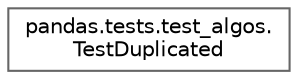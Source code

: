 digraph "Graphical Class Hierarchy"
{
 // LATEX_PDF_SIZE
  bgcolor="transparent";
  edge [fontname=Helvetica,fontsize=10,labelfontname=Helvetica,labelfontsize=10];
  node [fontname=Helvetica,fontsize=10,shape=box,height=0.2,width=0.4];
  rankdir="LR";
  Node0 [id="Node000000",label="pandas.tests.test_algos.\lTestDuplicated",height=0.2,width=0.4,color="grey40", fillcolor="white", style="filled",URL="$d5/d76/classpandas_1_1tests_1_1test__algos_1_1TestDuplicated.html",tooltip=" "];
}
